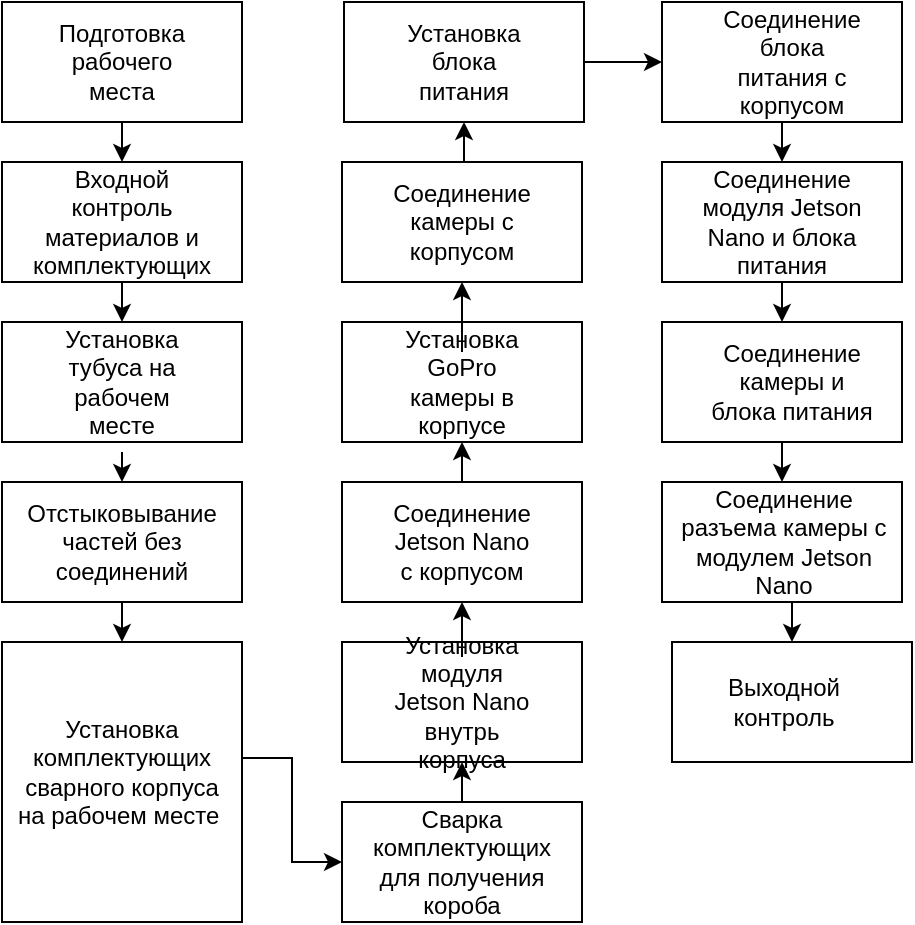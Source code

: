 <mxfile version="24.4.6" type="github">
  <diagram name="Страница — 1" id="DUjbO_lCwUIh7EZs8qsn">
    <mxGraphModel dx="573" dy="547" grid="1" gridSize="10" guides="1" tooltips="1" connect="1" arrows="1" fold="1" page="1" pageScale="1" pageWidth="827" pageHeight="1169" math="0" shadow="0">
      <root>
        <mxCell id="0" />
        <mxCell id="1" parent="0" />
        <mxCell id="svQDPKIYkcb3EGDweqrt-36" style="edgeStyle=orthogonalEdgeStyle;rounded=0;orthogonalLoop=1;jettySize=auto;html=1;exitX=0.5;exitY=1;exitDx=0;exitDy=0;entryX=0.5;entryY=0;entryDx=0;entryDy=0;" edge="1" parent="1" source="svQDPKIYkcb3EGDweqrt-1" target="svQDPKIYkcb3EGDweqrt-4">
          <mxGeometry relative="1" as="geometry" />
        </mxCell>
        <mxCell id="svQDPKIYkcb3EGDweqrt-1" value="" style="rounded=0;whiteSpace=wrap;html=1;" vertex="1" parent="1">
          <mxGeometry x="140" y="90" width="120" height="60" as="geometry" />
        </mxCell>
        <mxCell id="svQDPKIYkcb3EGDweqrt-40" style="edgeStyle=orthogonalEdgeStyle;rounded=0;orthogonalLoop=1;jettySize=auto;html=1;exitX=0.5;exitY=1;exitDx=0;exitDy=0;entryX=0.5;entryY=0;entryDx=0;entryDy=0;" edge="1" parent="1" source="svQDPKIYkcb3EGDweqrt-2" target="svQDPKIYkcb3EGDweqrt-5">
          <mxGeometry relative="1" as="geometry" />
        </mxCell>
        <mxCell id="svQDPKIYkcb3EGDweqrt-2" value="" style="rounded=0;whiteSpace=wrap;html=1;" vertex="1" parent="1">
          <mxGeometry x="140" y="330" width="120" height="60" as="geometry" />
        </mxCell>
        <mxCell id="svQDPKIYkcb3EGDweqrt-3" value="" style="rounded=0;whiteSpace=wrap;html=1;" vertex="1" parent="1">
          <mxGeometry x="140" y="250" width="120" height="60" as="geometry" />
        </mxCell>
        <mxCell id="svQDPKIYkcb3EGDweqrt-4" value="" style="rounded=0;whiteSpace=wrap;html=1;" vertex="1" parent="1">
          <mxGeometry x="140" y="170" width="120" height="60" as="geometry" />
        </mxCell>
        <mxCell id="svQDPKIYkcb3EGDweqrt-5" value="" style="rounded=0;whiteSpace=wrap;html=1;" vertex="1" parent="1">
          <mxGeometry x="140" y="410" width="120" height="140" as="geometry" />
        </mxCell>
        <mxCell id="svQDPKIYkcb3EGDweqrt-6" value="" style="rounded=0;whiteSpace=wrap;html=1;" vertex="1" parent="1">
          <mxGeometry x="470" y="170" width="120" height="60" as="geometry" />
        </mxCell>
        <mxCell id="svQDPKIYkcb3EGDweqrt-7" value="" style="rounded=0;whiteSpace=wrap;html=1;" vertex="1" parent="1">
          <mxGeometry x="470" y="250" width="120" height="60" as="geometry" />
        </mxCell>
        <mxCell id="svQDPKIYkcb3EGDweqrt-8" value="" style="rounded=0;whiteSpace=wrap;html=1;" vertex="1" parent="1">
          <mxGeometry x="470" y="330" width="120" height="60" as="geometry" />
        </mxCell>
        <mxCell id="svQDPKIYkcb3EGDweqrt-9" value="" style="rounded=0;whiteSpace=wrap;html=1;" vertex="1" parent="1">
          <mxGeometry x="475" y="410" width="120" height="60" as="geometry" />
        </mxCell>
        <mxCell id="svQDPKIYkcb3EGDweqrt-10" value="Подготовка рабочего места" style="text;strokeColor=none;align=center;fillColor=none;html=1;verticalAlign=middle;whiteSpace=wrap;rounded=0;" vertex="1" parent="1">
          <mxGeometry x="170" y="105" width="60" height="30" as="geometry" />
        </mxCell>
        <mxCell id="svQDPKIYkcb3EGDweqrt-38" style="edgeStyle=orthogonalEdgeStyle;rounded=0;orthogonalLoop=1;jettySize=auto;html=1;entryX=0.5;entryY=0;entryDx=0;entryDy=0;" edge="1" parent="1" target="svQDPKIYkcb3EGDweqrt-2">
          <mxGeometry relative="1" as="geometry">
            <mxPoint x="200" y="315" as="sourcePoint" />
          </mxGeometry>
        </mxCell>
        <mxCell id="svQDPKIYkcb3EGDweqrt-11" value="&lt;div&gt;Установка&lt;/div&gt;&lt;div&gt;тубуса на рабочем месте&lt;br&gt; &lt;/div&gt;" style="text;strokeColor=none;align=center;fillColor=none;html=1;verticalAlign=middle;whiteSpace=wrap;rounded=0;" vertex="1" parent="1">
          <mxGeometry x="170" y="265" width="60" height="30" as="geometry" />
        </mxCell>
        <mxCell id="svQDPKIYkcb3EGDweqrt-37" style="edgeStyle=orthogonalEdgeStyle;rounded=0;orthogonalLoop=1;jettySize=auto;html=1;entryX=0.5;entryY=0;entryDx=0;entryDy=0;" edge="1" parent="1" target="svQDPKIYkcb3EGDweqrt-3">
          <mxGeometry relative="1" as="geometry">
            <mxPoint x="200" y="230" as="sourcePoint" />
          </mxGeometry>
        </mxCell>
        <mxCell id="svQDPKIYkcb3EGDweqrt-12" value="Входной контроль материалов и комплектующих" style="text;strokeColor=none;align=center;fillColor=none;html=1;verticalAlign=middle;whiteSpace=wrap;rounded=0;" vertex="1" parent="1">
          <mxGeometry x="150" y="185" width="100" height="30" as="geometry" />
        </mxCell>
        <mxCell id="svQDPKIYkcb3EGDweqrt-13" value="Отстыковывание частей без соединений" style="text;strokeColor=none;align=center;fillColor=none;html=1;verticalAlign=middle;whiteSpace=wrap;rounded=0;" vertex="1" parent="1">
          <mxGeometry x="155" y="342.5" width="90" height="35" as="geometry" />
        </mxCell>
        <mxCell id="svQDPKIYkcb3EGDweqrt-51" style="edgeStyle=orthogonalEdgeStyle;rounded=0;orthogonalLoop=1;jettySize=auto;html=1;entryX=0.5;entryY=0;entryDx=0;entryDy=0;" edge="1" parent="1" target="svQDPKIYkcb3EGDweqrt-7">
          <mxGeometry relative="1" as="geometry">
            <mxPoint x="530" y="230" as="sourcePoint" />
          </mxGeometry>
        </mxCell>
        <mxCell id="svQDPKIYkcb3EGDweqrt-15" value="Соединение модуля Jetson Nano и блока питания" style="text;strokeColor=none;align=center;fillColor=none;html=1;verticalAlign=middle;whiteSpace=wrap;rounded=0;" vertex="1" parent="1">
          <mxGeometry x="480" y="185" width="100" height="30" as="geometry" />
        </mxCell>
        <mxCell id="svQDPKIYkcb3EGDweqrt-52" style="edgeStyle=orthogonalEdgeStyle;rounded=0;orthogonalLoop=1;jettySize=auto;html=1;entryX=0.5;entryY=0;entryDx=0;entryDy=0;exitX=0.5;exitY=1;exitDx=0;exitDy=0;" edge="1" parent="1" source="svQDPKIYkcb3EGDweqrt-7" target="svQDPKIYkcb3EGDweqrt-8">
          <mxGeometry relative="1" as="geometry" />
        </mxCell>
        <mxCell id="svQDPKIYkcb3EGDweqrt-16" value="Соединение камеры и блока питания" style="text;strokeColor=none;align=center;fillColor=none;html=1;verticalAlign=middle;whiteSpace=wrap;rounded=0;" vertex="1" parent="1">
          <mxGeometry x="490" y="265" width="90" height="30" as="geometry" />
        </mxCell>
        <mxCell id="svQDPKIYkcb3EGDweqrt-53" style="edgeStyle=orthogonalEdgeStyle;rounded=0;orthogonalLoop=1;jettySize=auto;html=1;entryX=0.5;entryY=0;entryDx=0;entryDy=0;" edge="1" parent="1" target="svQDPKIYkcb3EGDweqrt-9">
          <mxGeometry relative="1" as="geometry">
            <mxPoint x="531" y="390" as="sourcePoint" />
          </mxGeometry>
        </mxCell>
        <mxCell id="svQDPKIYkcb3EGDweqrt-17" value="Соединение разъема камеры с модулем Jetson Nano " style="text;strokeColor=none;align=center;fillColor=none;html=1;verticalAlign=middle;whiteSpace=wrap;rounded=0;" vertex="1" parent="1">
          <mxGeometry x="476" y="345" width="110" height="30" as="geometry" />
        </mxCell>
        <mxCell id="svQDPKIYkcb3EGDweqrt-18" value="Выходной контроль" style="text;strokeColor=none;align=center;fillColor=none;html=1;verticalAlign=middle;whiteSpace=wrap;rounded=0;" vertex="1" parent="1">
          <mxGeometry x="501" y="425" width="60" height="30" as="geometry" />
        </mxCell>
        <mxCell id="svQDPKIYkcb3EGDweqrt-19" value="" style="rounded=0;whiteSpace=wrap;html=1;" vertex="1" parent="1">
          <mxGeometry x="470" y="90" width="120" height="60" as="geometry" />
        </mxCell>
        <mxCell id="svQDPKIYkcb3EGDweqrt-48" style="edgeStyle=orthogonalEdgeStyle;rounded=0;orthogonalLoop=1;jettySize=auto;html=1;exitX=0.5;exitY=0;exitDx=0;exitDy=0;entryX=0.5;entryY=1;entryDx=0;entryDy=0;" edge="1" parent="1" source="svQDPKIYkcb3EGDweqrt-20" target="svQDPKIYkcb3EGDweqrt-33">
          <mxGeometry relative="1" as="geometry">
            <mxPoint x="370" y="160" as="targetPoint" />
          </mxGeometry>
        </mxCell>
        <mxCell id="svQDPKIYkcb3EGDweqrt-20" value="" style="rounded=0;whiteSpace=wrap;html=1;" vertex="1" parent="1">
          <mxGeometry x="310" y="170" width="120" height="60" as="geometry" />
        </mxCell>
        <mxCell id="svQDPKIYkcb3EGDweqrt-50" style="edgeStyle=orthogonalEdgeStyle;rounded=0;orthogonalLoop=1;jettySize=auto;html=1;entryX=0.5;entryY=0;entryDx=0;entryDy=0;exitX=0.5;exitY=1;exitDx=0;exitDy=0;" edge="1" parent="1" source="svQDPKIYkcb3EGDweqrt-19" target="svQDPKIYkcb3EGDweqrt-6">
          <mxGeometry relative="1" as="geometry" />
        </mxCell>
        <mxCell id="svQDPKIYkcb3EGDweqrt-21" value="Соединение блока питания с корпусом" style="text;strokeColor=none;align=center;fillColor=none;html=1;verticalAlign=middle;whiteSpace=wrap;rounded=0;" vertex="1" parent="1">
          <mxGeometry x="500" y="100" width="70" height="40" as="geometry" />
        </mxCell>
        <mxCell id="svQDPKIYkcb3EGDweqrt-22" value="Соединение камеры с корпусом" style="text;strokeColor=none;align=center;fillColor=none;html=1;verticalAlign=middle;whiteSpace=wrap;rounded=0;" vertex="1" parent="1">
          <mxGeometry x="340" y="185" width="60" height="30" as="geometry" />
        </mxCell>
        <mxCell id="svQDPKIYkcb3EGDweqrt-23" value="" style="rounded=0;whiteSpace=wrap;html=1;" vertex="1" parent="1">
          <mxGeometry x="310" y="250" width="120" height="60" as="geometry" />
        </mxCell>
        <mxCell id="svQDPKIYkcb3EGDweqrt-46" style="edgeStyle=orthogonalEdgeStyle;rounded=0;orthogonalLoop=1;jettySize=auto;html=1;exitX=0.5;exitY=0;exitDx=0;exitDy=0;entryX=0.5;entryY=1;entryDx=0;entryDy=0;" edge="1" parent="1" source="svQDPKIYkcb3EGDweqrt-24" target="svQDPKIYkcb3EGDweqrt-23">
          <mxGeometry relative="1" as="geometry" />
        </mxCell>
        <mxCell id="svQDPKIYkcb3EGDweqrt-24" value="" style="rounded=0;whiteSpace=wrap;html=1;" vertex="1" parent="1">
          <mxGeometry x="310" y="330" width="120" height="60" as="geometry" />
        </mxCell>
        <mxCell id="svQDPKIYkcb3EGDweqrt-47" style="edgeStyle=orthogonalEdgeStyle;rounded=0;orthogonalLoop=1;jettySize=auto;html=1;entryX=0.5;entryY=1;entryDx=0;entryDy=0;" edge="1" parent="1" source="svQDPKIYkcb3EGDweqrt-25" target="svQDPKIYkcb3EGDweqrt-20">
          <mxGeometry relative="1" as="geometry" />
        </mxCell>
        <mxCell id="svQDPKIYkcb3EGDweqrt-25" value="Установка GoPro камеры в корпусе" style="text;strokeColor=none;align=center;fillColor=none;html=1;verticalAlign=middle;whiteSpace=wrap;rounded=0;" vertex="1" parent="1">
          <mxGeometry x="340" y="265" width="60" height="30" as="geometry" />
        </mxCell>
        <mxCell id="svQDPKIYkcb3EGDweqrt-26" value="Соединение Jetson Nano с корпусом" style="text;strokeColor=none;align=center;fillColor=none;html=1;verticalAlign=middle;whiteSpace=wrap;rounded=0;" vertex="1" parent="1">
          <mxGeometry x="340" y="345" width="60" height="30" as="geometry" />
        </mxCell>
        <mxCell id="svQDPKIYkcb3EGDweqrt-27" value="" style="rounded=0;whiteSpace=wrap;html=1;" vertex="1" parent="1">
          <mxGeometry x="310" y="410" width="120" height="60" as="geometry" />
        </mxCell>
        <mxCell id="svQDPKIYkcb3EGDweqrt-28" value="" style="rounded=0;whiteSpace=wrap;html=1;" vertex="1" parent="1">
          <mxGeometry x="310" y="490" width="120" height="60" as="geometry" />
        </mxCell>
        <mxCell id="svQDPKIYkcb3EGDweqrt-45" style="edgeStyle=orthogonalEdgeStyle;rounded=0;orthogonalLoop=1;jettySize=auto;html=1;entryX=0.5;entryY=1;entryDx=0;entryDy=0;" edge="1" parent="1" source="svQDPKIYkcb3EGDweqrt-29" target="svQDPKIYkcb3EGDweqrt-24">
          <mxGeometry relative="1" as="geometry" />
        </mxCell>
        <mxCell id="svQDPKIYkcb3EGDweqrt-29" value="&lt;div&gt;Установка модуля Jetson Nano внутрь корпуса&lt;br&gt;&lt;/div&gt;" style="text;strokeColor=none;align=center;fillColor=none;html=1;verticalAlign=middle;whiteSpace=wrap;rounded=0;" vertex="1" parent="1">
          <mxGeometry x="330" y="417.5" width="80" height="45" as="geometry" />
        </mxCell>
        <mxCell id="svQDPKIYkcb3EGDweqrt-43" style="edgeStyle=orthogonalEdgeStyle;rounded=0;orthogonalLoop=1;jettySize=auto;html=1;entryX=0.5;entryY=1;entryDx=0;entryDy=0;" edge="1" parent="1" target="svQDPKIYkcb3EGDweqrt-27">
          <mxGeometry relative="1" as="geometry">
            <mxPoint x="370" y="490" as="sourcePoint" />
          </mxGeometry>
        </mxCell>
        <mxCell id="svQDPKIYkcb3EGDweqrt-30" value="Сварка комплектующих для получения короба" style="text;strokeColor=none;align=center;fillColor=none;html=1;verticalAlign=middle;whiteSpace=wrap;rounded=0;" vertex="1" parent="1">
          <mxGeometry x="340" y="505" width="60" height="30" as="geometry" />
        </mxCell>
        <mxCell id="svQDPKIYkcb3EGDweqrt-42" style="edgeStyle=orthogonalEdgeStyle;rounded=0;orthogonalLoop=1;jettySize=auto;html=1;entryX=0;entryY=0.5;entryDx=0;entryDy=0;exitX=1;exitY=0.414;exitDx=0;exitDy=0;exitPerimeter=0;" edge="1" parent="1" source="svQDPKIYkcb3EGDweqrt-5" target="svQDPKIYkcb3EGDweqrt-28">
          <mxGeometry relative="1" as="geometry" />
        </mxCell>
        <mxCell id="svQDPKIYkcb3EGDweqrt-32" value="Установка комплектующих сварного корпуса на рабочем месте&amp;nbsp; " style="text;strokeColor=none;align=center;fillColor=none;html=1;verticalAlign=middle;whiteSpace=wrap;rounded=0;" vertex="1" parent="1">
          <mxGeometry x="145" y="435" width="110" height="80" as="geometry" />
        </mxCell>
        <mxCell id="svQDPKIYkcb3EGDweqrt-49" style="edgeStyle=orthogonalEdgeStyle;rounded=0;orthogonalLoop=1;jettySize=auto;html=1;exitX=1;exitY=0.5;exitDx=0;exitDy=0;entryX=0;entryY=0.5;entryDx=0;entryDy=0;" edge="1" parent="1" source="svQDPKIYkcb3EGDweqrt-33" target="svQDPKIYkcb3EGDweqrt-19">
          <mxGeometry relative="1" as="geometry" />
        </mxCell>
        <mxCell id="svQDPKIYkcb3EGDweqrt-33" value="" style="rounded=0;whiteSpace=wrap;html=1;" vertex="1" parent="1">
          <mxGeometry x="311" y="90" width="120" height="60" as="geometry" />
        </mxCell>
        <mxCell id="svQDPKIYkcb3EGDweqrt-34" value="Установка блока питания" style="text;strokeColor=none;align=center;fillColor=none;html=1;verticalAlign=middle;whiteSpace=wrap;rounded=0;" vertex="1" parent="1">
          <mxGeometry x="341" y="105" width="60" height="30" as="geometry" />
        </mxCell>
      </root>
    </mxGraphModel>
  </diagram>
</mxfile>
